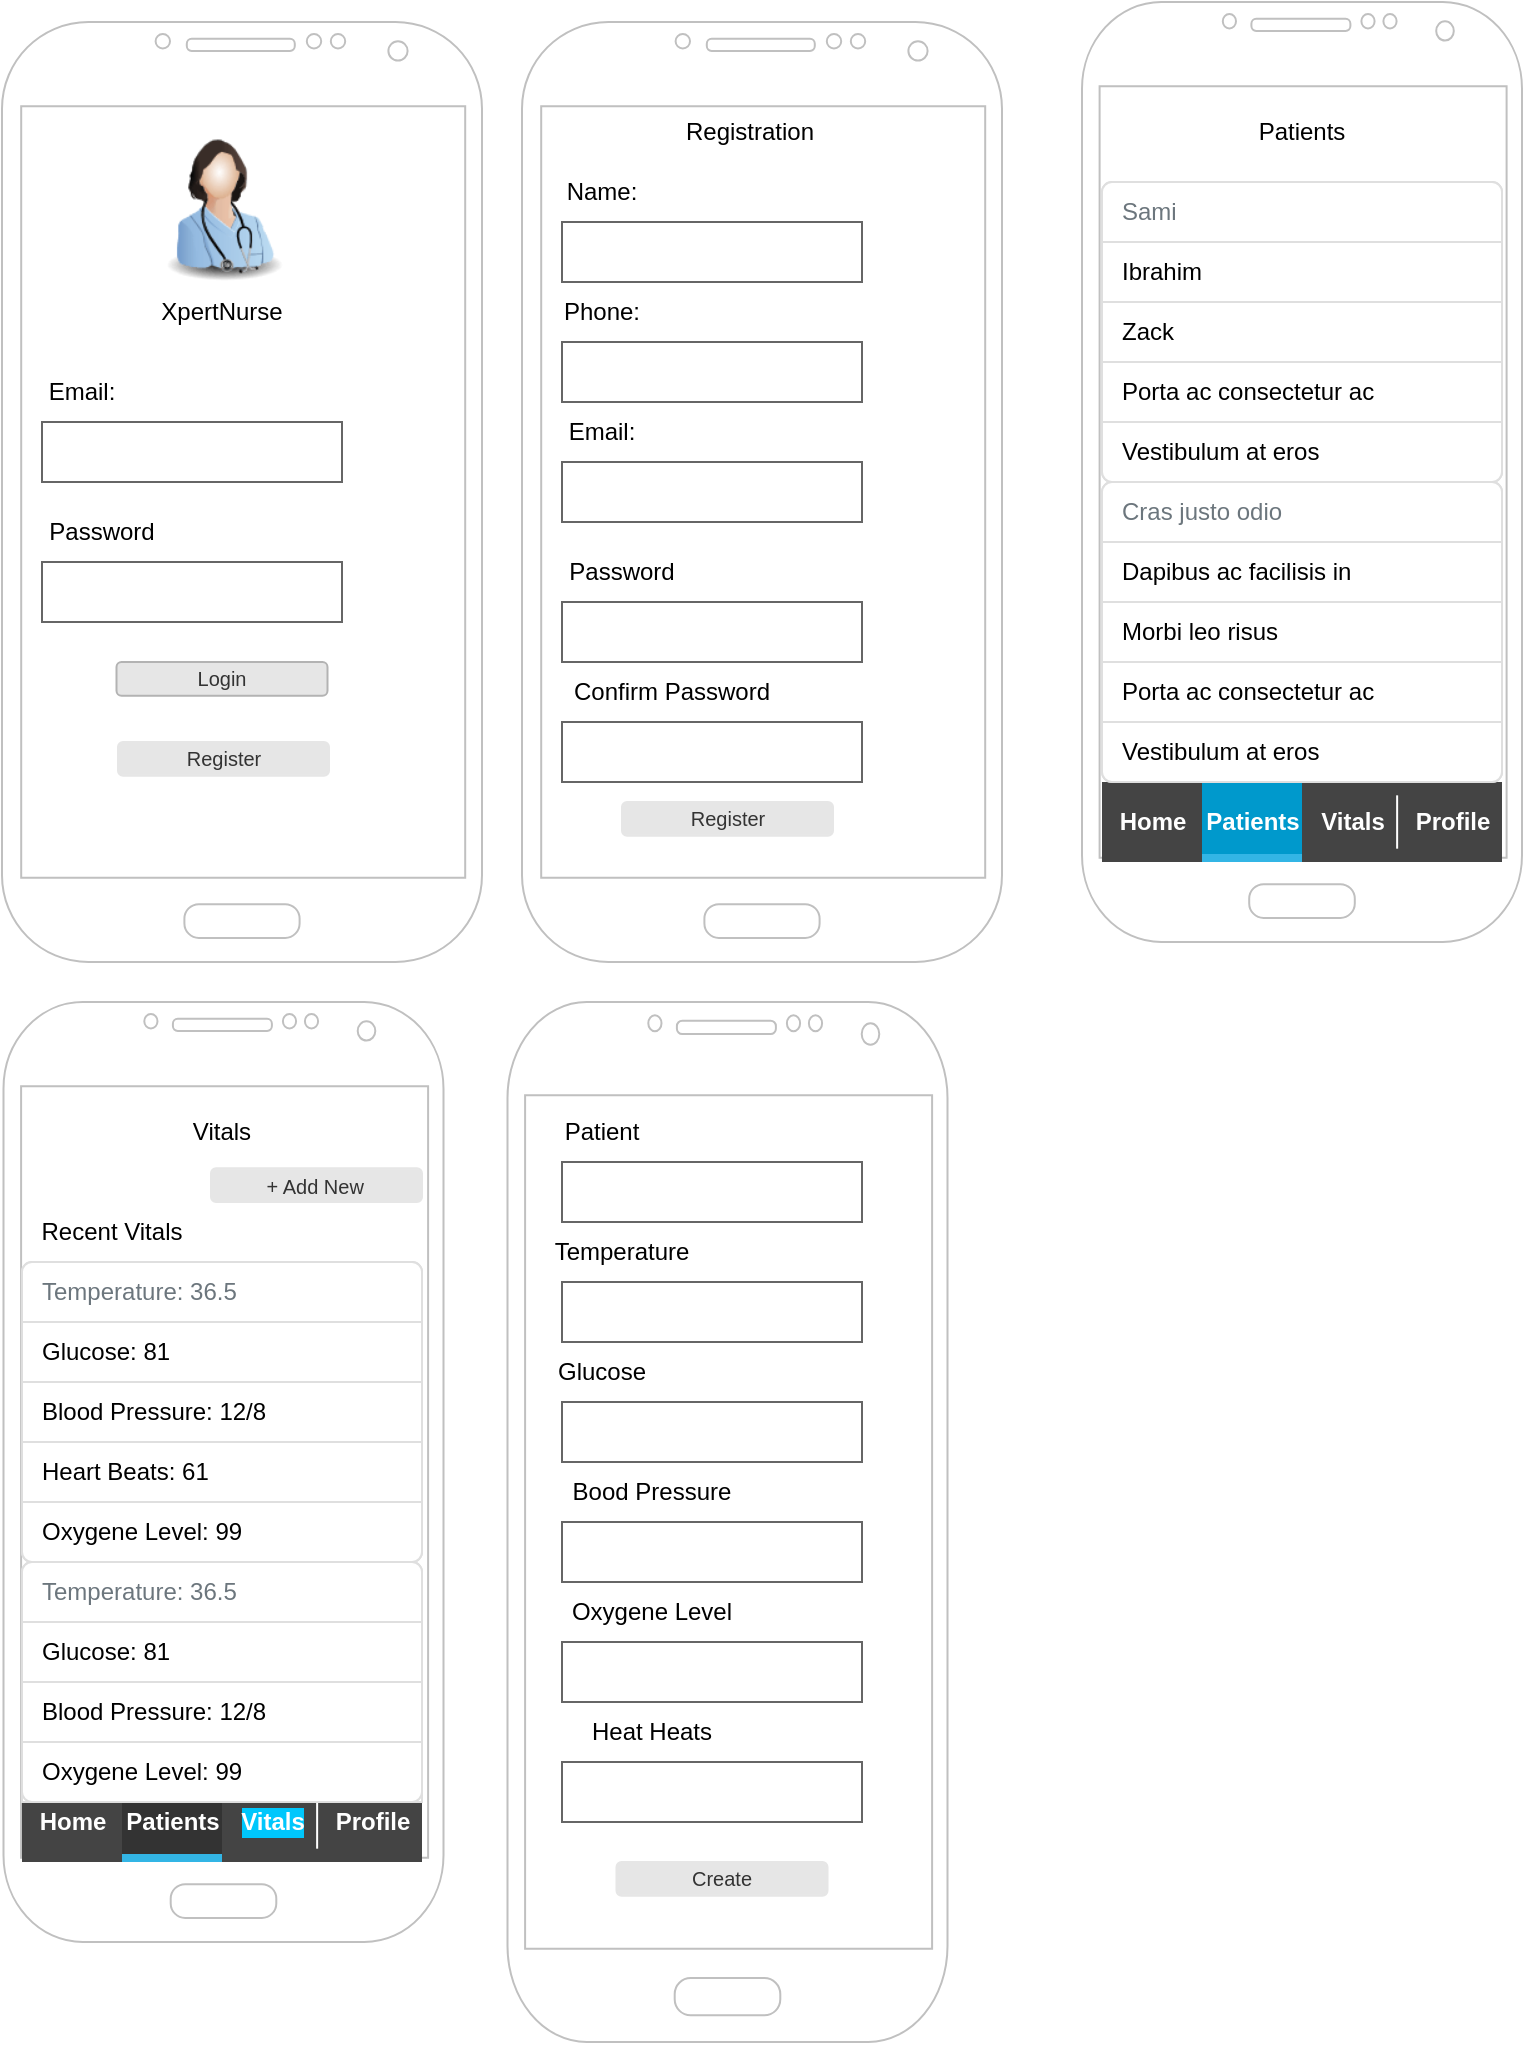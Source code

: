 <mxfile version="24.0.4" type="device">
  <diagram name="Page-1" id="q1nXMa5T7Mitx05jVp5D">
    <mxGraphModel dx="1035" dy="709" grid="1" gridSize="10" guides="1" tooltips="1" connect="1" arrows="1" fold="1" page="1" pageScale="1" pageWidth="827" pageHeight="1169" math="0" shadow="0">
      <root>
        <mxCell id="0" />
        <mxCell id="1" parent="0" />
        <mxCell id="CVJS5NWope7rdpDqkHdL-1" value="" style="verticalLabelPosition=bottom;verticalAlign=top;html=1;shadow=0;dashed=0;strokeWidth=1;shape=mxgraph.android.phone2;strokeColor=#c0c0c0;" vertex="1" parent="1">
          <mxGeometry x="10" y="20" width="240" height="470" as="geometry" />
        </mxCell>
        <mxCell id="CVJS5NWope7rdpDqkHdL-2" value="" style="image;html=1;image=img/lib/clip_art/people/Nurse_Woman_128x128.png" vertex="1" parent="1">
          <mxGeometry x="80" y="70" width="80" height="80" as="geometry" />
        </mxCell>
        <mxCell id="CVJS5NWope7rdpDqkHdL-3" value="XpertNurse" style="text;html=1;align=center;verticalAlign=middle;whiteSpace=wrap;rounded=0;" vertex="1" parent="1">
          <mxGeometry x="90" y="150" width="60" height="30" as="geometry" />
        </mxCell>
        <mxCell id="CVJS5NWope7rdpDqkHdL-6" value="" style="group" vertex="1" connectable="0" parent="1">
          <mxGeometry x="20" y="190" width="160" height="60" as="geometry" />
        </mxCell>
        <mxCell id="CVJS5NWope7rdpDqkHdL-4" value="Email:" style="text;html=1;align=center;verticalAlign=middle;whiteSpace=wrap;rounded=0;" vertex="1" parent="CVJS5NWope7rdpDqkHdL-6">
          <mxGeometry width="60" height="30" as="geometry" />
        </mxCell>
        <mxCell id="CVJS5NWope7rdpDqkHdL-5" value="" style="strokeWidth=1;shadow=0;dashed=0;align=center;html=1;shape=mxgraph.mockup.text.textBox;fontColor=#666666;align=left;fontSize=17;spacingLeft=4;spacingTop=-3;whiteSpace=wrap;strokeColor=#666666;mainText=" vertex="1" parent="CVJS5NWope7rdpDqkHdL-6">
          <mxGeometry x="10" y="30" width="150" height="30" as="geometry" />
        </mxCell>
        <mxCell id="CVJS5NWope7rdpDqkHdL-7" value="" style="group" vertex="1" connectable="0" parent="1">
          <mxGeometry x="20" y="260" width="160" height="60" as="geometry" />
        </mxCell>
        <mxCell id="CVJS5NWope7rdpDqkHdL-8" value="Password" style="text;html=1;align=center;verticalAlign=middle;whiteSpace=wrap;rounded=0;" vertex="1" parent="CVJS5NWope7rdpDqkHdL-7">
          <mxGeometry x="10" width="60" height="30" as="geometry" />
        </mxCell>
        <mxCell id="CVJS5NWope7rdpDqkHdL-9" value="" style="strokeWidth=1;shadow=0;dashed=0;align=center;html=1;shape=mxgraph.mockup.text.textBox;fontColor=#666666;align=left;fontSize=17;spacingLeft=4;spacingTop=-3;whiteSpace=wrap;strokeColor=#666666;mainText=" vertex="1" parent="CVJS5NWope7rdpDqkHdL-7">
          <mxGeometry x="10" y="30" width="150" height="30" as="geometry" />
        </mxCell>
        <mxCell id="CVJS5NWope7rdpDqkHdL-10" value="Login" style="rounded=1;html=1;shadow=0;dashed=0;whiteSpace=wrap;fontSize=10;fillColor=#E6E6E6;align=center;strokeColor=#B3B3B3;fontColor=#333333;" vertex="1" parent="1">
          <mxGeometry x="67.25" y="340" width="105.5" height="16.88" as="geometry" />
        </mxCell>
        <mxCell id="CVJS5NWope7rdpDqkHdL-11" value="Register" style="rounded=1;html=1;shadow=0;dashed=0;whiteSpace=wrap;fontSize=10;fillColor=#E6E6E6;align=center;strokeColor=#E6E6E6;fontColor=#333333;" vertex="1" parent="1">
          <mxGeometry x="68" y="380" width="105.5" height="16.88" as="geometry" />
        </mxCell>
        <mxCell id="CVJS5NWope7rdpDqkHdL-12" value="" style="verticalLabelPosition=bottom;verticalAlign=top;html=1;shadow=0;dashed=0;strokeWidth=1;shape=mxgraph.android.phone2;strokeColor=#c0c0c0;" vertex="1" parent="1">
          <mxGeometry x="270" y="20" width="240" height="470" as="geometry" />
        </mxCell>
        <mxCell id="CVJS5NWope7rdpDqkHdL-13" value="Registration" style="text;html=1;align=center;verticalAlign=middle;whiteSpace=wrap;rounded=0;" vertex="1" parent="1">
          <mxGeometry x="354" y="60" width="60" height="30" as="geometry" />
        </mxCell>
        <mxCell id="CVJS5NWope7rdpDqkHdL-14" value="" style="group" vertex="1" connectable="0" parent="1">
          <mxGeometry x="280" y="90" width="160" height="60" as="geometry" />
        </mxCell>
        <mxCell id="CVJS5NWope7rdpDqkHdL-15" value="Name:" style="text;html=1;align=center;verticalAlign=middle;whiteSpace=wrap;rounded=0;" vertex="1" parent="CVJS5NWope7rdpDqkHdL-14">
          <mxGeometry width="60" height="30" as="geometry" />
        </mxCell>
        <mxCell id="CVJS5NWope7rdpDqkHdL-16" value="" style="strokeWidth=1;shadow=0;dashed=0;align=center;html=1;shape=mxgraph.mockup.text.textBox;fontColor=#666666;align=left;fontSize=17;spacingLeft=4;spacingTop=-3;whiteSpace=wrap;strokeColor=#666666;mainText=" vertex="1" parent="CVJS5NWope7rdpDqkHdL-14">
          <mxGeometry x="10" y="30" width="150" height="30" as="geometry" />
        </mxCell>
        <mxCell id="CVJS5NWope7rdpDqkHdL-17" value="" style="group" vertex="1" connectable="0" parent="1">
          <mxGeometry x="280" y="210" width="160" height="60" as="geometry" />
        </mxCell>
        <mxCell id="CVJS5NWope7rdpDqkHdL-18" value="Email:" style="text;html=1;align=center;verticalAlign=middle;whiteSpace=wrap;rounded=0;" vertex="1" parent="CVJS5NWope7rdpDqkHdL-17">
          <mxGeometry width="60" height="30" as="geometry" />
        </mxCell>
        <mxCell id="CVJS5NWope7rdpDqkHdL-19" value="" style="strokeWidth=1;shadow=0;dashed=0;align=center;html=1;shape=mxgraph.mockup.text.textBox;fontColor=#666666;align=left;fontSize=17;spacingLeft=4;spacingTop=-3;whiteSpace=wrap;strokeColor=#666666;mainText=" vertex="1" parent="CVJS5NWope7rdpDqkHdL-17">
          <mxGeometry x="10" y="30" width="150" height="30" as="geometry" />
        </mxCell>
        <mxCell id="CVJS5NWope7rdpDqkHdL-20" value="" style="group" vertex="1" connectable="0" parent="1">
          <mxGeometry x="280" y="150" width="160" height="60" as="geometry" />
        </mxCell>
        <mxCell id="CVJS5NWope7rdpDqkHdL-21" value="Phone:" style="text;html=1;align=center;verticalAlign=middle;whiteSpace=wrap;rounded=0;" vertex="1" parent="CVJS5NWope7rdpDqkHdL-20">
          <mxGeometry width="60" height="30" as="geometry" />
        </mxCell>
        <mxCell id="CVJS5NWope7rdpDqkHdL-22" value="" style="strokeWidth=1;shadow=0;dashed=0;align=center;html=1;shape=mxgraph.mockup.text.textBox;fontColor=#666666;align=left;fontSize=17;spacingLeft=4;spacingTop=-3;whiteSpace=wrap;strokeColor=#666666;mainText=" vertex="1" parent="CVJS5NWope7rdpDqkHdL-20">
          <mxGeometry x="10" y="30" width="150" height="30" as="geometry" />
        </mxCell>
        <mxCell id="CVJS5NWope7rdpDqkHdL-23" value="" style="group" vertex="1" connectable="0" parent="1">
          <mxGeometry x="280" y="280" width="160" height="60" as="geometry" />
        </mxCell>
        <mxCell id="CVJS5NWope7rdpDqkHdL-24" value="Password" style="text;html=1;align=center;verticalAlign=middle;whiteSpace=wrap;rounded=0;" vertex="1" parent="CVJS5NWope7rdpDqkHdL-23">
          <mxGeometry x="10" width="60" height="30" as="geometry" />
        </mxCell>
        <mxCell id="CVJS5NWope7rdpDqkHdL-25" value="" style="strokeWidth=1;shadow=0;dashed=0;align=center;html=1;shape=mxgraph.mockup.text.textBox;fontColor=#666666;align=left;fontSize=17;spacingLeft=4;spacingTop=-3;whiteSpace=wrap;strokeColor=#666666;mainText=" vertex="1" parent="CVJS5NWope7rdpDqkHdL-23">
          <mxGeometry x="10" y="30" width="150" height="30" as="geometry" />
        </mxCell>
        <mxCell id="CVJS5NWope7rdpDqkHdL-26" value="" style="group" vertex="1" connectable="0" parent="1">
          <mxGeometry x="280" y="340" width="160" height="60" as="geometry" />
        </mxCell>
        <mxCell id="CVJS5NWope7rdpDqkHdL-27" value="Confirm Password" style="text;html=1;align=center;verticalAlign=middle;whiteSpace=wrap;rounded=0;" vertex="1" parent="CVJS5NWope7rdpDqkHdL-26">
          <mxGeometry x="10" width="110" height="30" as="geometry" />
        </mxCell>
        <mxCell id="CVJS5NWope7rdpDqkHdL-28" value="" style="strokeWidth=1;shadow=0;dashed=0;align=center;html=1;shape=mxgraph.mockup.text.textBox;fontColor=#666666;align=left;fontSize=17;spacingLeft=4;spacingTop=-3;whiteSpace=wrap;strokeColor=#666666;mainText=" vertex="1" parent="CVJS5NWope7rdpDqkHdL-26">
          <mxGeometry x="10" y="30" width="150" height="30" as="geometry" />
        </mxCell>
        <mxCell id="CVJS5NWope7rdpDqkHdL-29" value="Register" style="rounded=1;html=1;shadow=0;dashed=0;whiteSpace=wrap;fontSize=10;fillColor=#E6E6E6;align=center;strokeColor=#E6E6E6;fontColor=#333333;" vertex="1" parent="1">
          <mxGeometry x="320" y="410" width="105.5" height="16.88" as="geometry" />
        </mxCell>
        <mxCell id="CVJS5NWope7rdpDqkHdL-30" value="" style="verticalLabelPosition=bottom;verticalAlign=top;html=1;shadow=0;dashed=0;strokeWidth=1;shape=mxgraph.android.phone2;strokeColor=#c0c0c0;" vertex="1" parent="1">
          <mxGeometry x="550" y="10" width="220" height="470" as="geometry" />
        </mxCell>
        <mxCell id="CVJS5NWope7rdpDqkHdL-31" value="" style="strokeWidth=1;html=1;shadow=0;dashed=0;shape=mxgraph.android.rrect;rSize=0;fillColor=#444444;strokeColor=none;" vertex="1" parent="1">
          <mxGeometry x="560" y="400" width="200" height="40" as="geometry" />
        </mxCell>
        <mxCell id="CVJS5NWope7rdpDqkHdL-32" value="Home" style="strokeWidth=1;html=1;shadow=0;dashed=0;shape=mxgraph.android.anchor;fontStyle=1;fontColor=#ffffff;" vertex="1" parent="CVJS5NWope7rdpDqkHdL-31">
          <mxGeometry width="50" height="40" as="geometry" />
        </mxCell>
        <mxCell id="CVJS5NWope7rdpDqkHdL-33" value="Patients" style="strokeWidth=1;html=1;shadow=0;dashed=0;shape=mxgraph.android.rrect;rSize=0;fontStyle=1;fillColor=#0099cc;strokeColor=none;fontColor=#ffffff;" vertex="1" parent="CVJS5NWope7rdpDqkHdL-31">
          <mxGeometry x="50" width="50" height="40" as="geometry" />
        </mxCell>
        <mxCell id="CVJS5NWope7rdpDqkHdL-34" value="" style="strokeWidth=1;html=1;shadow=0;dashed=0;shape=mxgraph.android.rrect;rSize=0;fillColor=#33b5e5;strokeColor=none;" vertex="1" parent="CVJS5NWope7rdpDqkHdL-33">
          <mxGeometry y="36" width="50" height="4" as="geometry" />
        </mxCell>
        <mxCell id="CVJS5NWope7rdpDqkHdL-35" value="Vitals" style="strokeWidth=1;html=1;shadow=0;dashed=0;shape=mxgraph.android.anchor;fontStyle=1;fontColor=#ffffff;" vertex="1" parent="CVJS5NWope7rdpDqkHdL-31">
          <mxGeometry x="100" width="50" height="40" as="geometry" />
        </mxCell>
        <mxCell id="CVJS5NWope7rdpDqkHdL-36" value="Profile" style="strokeWidth=1;html=1;shadow=0;dashed=0;shape=mxgraph.android.anchor;fontStyle=1;fontColor=#ffffff;" vertex="1" parent="CVJS5NWope7rdpDqkHdL-31">
          <mxGeometry x="150" width="50" height="40" as="geometry" />
        </mxCell>
        <mxCell id="CVJS5NWope7rdpDqkHdL-37" value="" style="shape=line;strokeColor=#ffffff;direction=south;" vertex="1" parent="CVJS5NWope7rdpDqkHdL-31">
          <mxGeometry x="142.162" y="6.667" width="10.811" height="26.667" as="geometry" />
        </mxCell>
        <mxCell id="CVJS5NWope7rdpDqkHdL-38" value="" style="html=1;shadow=0;dashed=0;shape=mxgraph.bootstrap.rrect;rSize=5;strokeColor=#DFDFDF;html=1;whiteSpace=wrap;fillColor=#FFFFFF;fontColor=#000000;" vertex="1" parent="1">
          <mxGeometry x="560" y="100" width="200" height="150" as="geometry" />
        </mxCell>
        <mxCell id="CVJS5NWope7rdpDqkHdL-39" value="Sami" style="html=1;shadow=0;dashed=0;shape=mxgraph.bootstrap.topButton;rSize=5;strokeColor=inherit;fillColor=#ffffff;fontColor=#6C767D;perimeter=none;whiteSpace=wrap;resizeWidth=1;align=left;spacing=10;" vertex="1" parent="CVJS5NWope7rdpDqkHdL-38">
          <mxGeometry width="200" height="30" relative="1" as="geometry" />
        </mxCell>
        <mxCell id="CVJS5NWope7rdpDqkHdL-40" value="Ibrahim" style="strokeColor=inherit;fillColor=inherit;gradientColor=inherit;fontColor=inherit;html=1;shadow=0;dashed=0;perimeter=none;whiteSpace=wrap;resizeWidth=1;align=left;spacing=10;" vertex="1" parent="CVJS5NWope7rdpDqkHdL-38">
          <mxGeometry width="200" height="30" relative="1" as="geometry">
            <mxPoint y="30" as="offset" />
          </mxGeometry>
        </mxCell>
        <mxCell id="CVJS5NWope7rdpDqkHdL-41" value="Zack" style="strokeColor=inherit;fillColor=inherit;gradientColor=inherit;fontColor=inherit;html=1;shadow=0;dashed=0;perimeter=none;whiteSpace=wrap;resizeWidth=1;align=left;spacing=10;" vertex="1" parent="CVJS5NWope7rdpDqkHdL-38">
          <mxGeometry width="200" height="30" relative="1" as="geometry">
            <mxPoint y="60" as="offset" />
          </mxGeometry>
        </mxCell>
        <mxCell id="CVJS5NWope7rdpDqkHdL-42" value="Porta ac consectetur ac" style="strokeColor=inherit;fillColor=inherit;gradientColor=inherit;fontColor=inherit;html=1;shadow=0;dashed=0;perimeter=none;whiteSpace=wrap;resizeWidth=1;align=left;spacing=10;" vertex="1" parent="CVJS5NWope7rdpDqkHdL-38">
          <mxGeometry width="200" height="30" relative="1" as="geometry">
            <mxPoint y="90" as="offset" />
          </mxGeometry>
        </mxCell>
        <mxCell id="CVJS5NWope7rdpDqkHdL-43" value="Vestibulum at eros" style="strokeColor=inherit;fillColor=inherit;gradientColor=inherit;fontColor=inherit;html=1;shadow=0;dashed=0;shape=mxgraph.bootstrap.bottomButton;rSize=5;perimeter=none;whiteSpace=wrap;resizeWidth=1;resizeHeight=0;align=left;spacing=10;" vertex="1" parent="CVJS5NWope7rdpDqkHdL-38">
          <mxGeometry y="1" width="200" height="30" relative="1" as="geometry">
            <mxPoint y="-30" as="offset" />
          </mxGeometry>
        </mxCell>
        <mxCell id="CVJS5NWope7rdpDqkHdL-44" value="" style="html=1;shadow=0;dashed=0;shape=mxgraph.bootstrap.rrect;rSize=5;strokeColor=#DFDFDF;html=1;whiteSpace=wrap;fillColor=#FFFFFF;fontColor=#000000;" vertex="1" parent="1">
          <mxGeometry x="560" y="250" width="200" height="150" as="geometry" />
        </mxCell>
        <mxCell id="CVJS5NWope7rdpDqkHdL-45" value="Cras justo odio" style="html=1;shadow=0;dashed=0;shape=mxgraph.bootstrap.topButton;rSize=5;strokeColor=inherit;fillColor=#ffffff;fontColor=#6C767D;perimeter=none;whiteSpace=wrap;resizeWidth=1;align=left;spacing=10;" vertex="1" parent="CVJS5NWope7rdpDqkHdL-44">
          <mxGeometry width="200" height="30" relative="1" as="geometry" />
        </mxCell>
        <mxCell id="CVJS5NWope7rdpDqkHdL-46" value="Dapibus ac facilisis in" style="strokeColor=inherit;fillColor=inherit;gradientColor=inherit;fontColor=inherit;html=1;shadow=0;dashed=0;perimeter=none;whiteSpace=wrap;resizeWidth=1;align=left;spacing=10;" vertex="1" parent="CVJS5NWope7rdpDqkHdL-44">
          <mxGeometry width="200" height="30" relative="1" as="geometry">
            <mxPoint y="30" as="offset" />
          </mxGeometry>
        </mxCell>
        <mxCell id="CVJS5NWope7rdpDqkHdL-47" value="Morbi leo risus" style="strokeColor=inherit;fillColor=inherit;gradientColor=inherit;fontColor=inherit;html=1;shadow=0;dashed=0;perimeter=none;whiteSpace=wrap;resizeWidth=1;align=left;spacing=10;" vertex="1" parent="CVJS5NWope7rdpDqkHdL-44">
          <mxGeometry width="200" height="30" relative="1" as="geometry">
            <mxPoint y="60" as="offset" />
          </mxGeometry>
        </mxCell>
        <mxCell id="CVJS5NWope7rdpDqkHdL-48" value="Porta ac consectetur ac" style="strokeColor=inherit;fillColor=inherit;gradientColor=inherit;fontColor=inherit;html=1;shadow=0;dashed=0;perimeter=none;whiteSpace=wrap;resizeWidth=1;align=left;spacing=10;" vertex="1" parent="CVJS5NWope7rdpDqkHdL-44">
          <mxGeometry width="200" height="30" relative="1" as="geometry">
            <mxPoint y="90" as="offset" />
          </mxGeometry>
        </mxCell>
        <mxCell id="CVJS5NWope7rdpDqkHdL-49" value="Vestibulum at eros" style="strokeColor=inherit;fillColor=inherit;gradientColor=inherit;fontColor=inherit;html=1;shadow=0;dashed=0;shape=mxgraph.bootstrap.bottomButton;rSize=5;perimeter=none;whiteSpace=wrap;resizeWidth=1;resizeHeight=0;align=left;spacing=10;" vertex="1" parent="CVJS5NWope7rdpDqkHdL-44">
          <mxGeometry y="1" width="200" height="30" relative="1" as="geometry">
            <mxPoint y="-30" as="offset" />
          </mxGeometry>
        </mxCell>
        <mxCell id="CVJS5NWope7rdpDqkHdL-50" value="Patients" style="text;html=1;align=center;verticalAlign=middle;whiteSpace=wrap;rounded=0;" vertex="1" parent="1">
          <mxGeometry x="630" y="60" width="60" height="30" as="geometry" />
        </mxCell>
        <mxCell id="CVJS5NWope7rdpDqkHdL-51" value="" style="verticalLabelPosition=bottom;verticalAlign=top;html=1;shadow=0;dashed=0;strokeWidth=1;shape=mxgraph.android.phone2;strokeColor=#c0c0c0;" vertex="1" parent="1">
          <mxGeometry x="10.75" y="510" width="220" height="470" as="geometry" />
        </mxCell>
        <mxCell id="CVJS5NWope7rdpDqkHdL-52" value="" style="strokeWidth=1;html=1;shadow=0;dashed=0;shape=mxgraph.android.rrect;rSize=0;fillColor=#444444;strokeColor=none;" vertex="1" parent="1">
          <mxGeometry x="20" y="900" width="200" height="40" as="geometry" />
        </mxCell>
        <mxCell id="CVJS5NWope7rdpDqkHdL-53" value="Home" style="strokeWidth=1;html=1;shadow=0;dashed=0;shape=mxgraph.android.anchor;fontStyle=1;fontColor=#ffffff;" vertex="1" parent="CVJS5NWope7rdpDqkHdL-52">
          <mxGeometry width="50" height="40" as="geometry" />
        </mxCell>
        <mxCell id="CVJS5NWope7rdpDqkHdL-54" value="Patients" style="strokeWidth=1;html=1;shadow=0;dashed=0;shape=mxgraph.android.rrect;rSize=0;fontStyle=1;fillColor=#333333;strokeColor=none;fontColor=#ffffff;" vertex="1" parent="CVJS5NWope7rdpDqkHdL-52">
          <mxGeometry x="50" width="50" height="40" as="geometry" />
        </mxCell>
        <mxCell id="CVJS5NWope7rdpDqkHdL-55" value="" style="strokeWidth=1;html=1;shadow=0;dashed=0;shape=mxgraph.android.rrect;rSize=0;fillColor=#33b5e5;strokeColor=none;" vertex="1" parent="CVJS5NWope7rdpDqkHdL-54">
          <mxGeometry y="36" width="50" height="4" as="geometry" />
        </mxCell>
        <mxCell id="CVJS5NWope7rdpDqkHdL-56" value="Vitals" style="strokeWidth=1;html=1;shadow=0;dashed=0;shape=mxgraph.android.anchor;fontStyle=1;fontColor=#ffffff;fillColor=#00c7fc;gradientColor=#00c7fc;labelBackgroundColor=#00c7fc;" vertex="1" parent="CVJS5NWope7rdpDqkHdL-52">
          <mxGeometry x="100" width="50" height="40" as="geometry" />
        </mxCell>
        <mxCell id="CVJS5NWope7rdpDqkHdL-57" value="Profile" style="strokeWidth=1;html=1;shadow=0;dashed=0;shape=mxgraph.android.anchor;fontStyle=1;fontColor=#ffffff;" vertex="1" parent="CVJS5NWope7rdpDqkHdL-52">
          <mxGeometry x="150" width="50" height="40" as="geometry" />
        </mxCell>
        <mxCell id="CVJS5NWope7rdpDqkHdL-58" value="" style="shape=line;strokeColor=#ffffff;direction=south;" vertex="1" parent="CVJS5NWope7rdpDqkHdL-52">
          <mxGeometry x="142.162" y="6.667" width="10.811" height="26.667" as="geometry" />
        </mxCell>
        <mxCell id="CVJS5NWope7rdpDqkHdL-59" value="Vitals" style="text;html=1;align=center;verticalAlign=middle;whiteSpace=wrap;rounded=0;" vertex="1" parent="1">
          <mxGeometry x="90" y="560" width="60" height="30" as="geometry" />
        </mxCell>
        <mxCell id="CVJS5NWope7rdpDqkHdL-60" value="" style="html=1;shadow=0;dashed=0;shape=mxgraph.bootstrap.rrect;rSize=5;strokeColor=#DFDFDF;html=1;whiteSpace=wrap;fillColor=#FFFFFF;fontColor=#000000;" vertex="1" parent="1">
          <mxGeometry x="20" y="640" width="200" height="150" as="geometry" />
        </mxCell>
        <mxCell id="CVJS5NWope7rdpDqkHdL-61" value="Temperature: 36.5" style="html=1;shadow=0;dashed=0;shape=mxgraph.bootstrap.topButton;rSize=5;strokeColor=inherit;fillColor=#ffffff;fontColor=#6C767D;perimeter=none;whiteSpace=wrap;resizeWidth=1;align=left;spacing=10;" vertex="1" parent="CVJS5NWope7rdpDqkHdL-60">
          <mxGeometry width="200" height="30" relative="1" as="geometry" />
        </mxCell>
        <mxCell id="CVJS5NWope7rdpDqkHdL-62" value="Glucose: 81" style="strokeColor=inherit;fillColor=inherit;gradientColor=inherit;fontColor=inherit;html=1;shadow=0;dashed=0;perimeter=none;whiteSpace=wrap;resizeWidth=1;align=left;spacing=10;" vertex="1" parent="CVJS5NWope7rdpDqkHdL-60">
          <mxGeometry width="200" height="30" relative="1" as="geometry">
            <mxPoint y="30" as="offset" />
          </mxGeometry>
        </mxCell>
        <mxCell id="CVJS5NWope7rdpDqkHdL-63" value="Blood Pressure: 12/8" style="strokeColor=inherit;fillColor=inherit;gradientColor=inherit;fontColor=inherit;html=1;shadow=0;dashed=0;perimeter=none;whiteSpace=wrap;resizeWidth=1;align=left;spacing=10;" vertex="1" parent="CVJS5NWope7rdpDqkHdL-60">
          <mxGeometry width="200" height="30" relative="1" as="geometry">
            <mxPoint y="60" as="offset" />
          </mxGeometry>
        </mxCell>
        <mxCell id="CVJS5NWope7rdpDqkHdL-64" value="Heart Beats: 61" style="strokeColor=inherit;fillColor=inherit;gradientColor=inherit;fontColor=inherit;html=1;shadow=0;dashed=0;perimeter=none;whiteSpace=wrap;resizeWidth=1;align=left;spacing=10;" vertex="1" parent="CVJS5NWope7rdpDqkHdL-60">
          <mxGeometry width="200" height="30" relative="1" as="geometry">
            <mxPoint y="90" as="offset" />
          </mxGeometry>
        </mxCell>
        <mxCell id="CVJS5NWope7rdpDqkHdL-65" value="Oxygene Level: 99" style="strokeColor=inherit;fillColor=inherit;gradientColor=inherit;fontColor=inherit;html=1;shadow=0;dashed=0;shape=mxgraph.bootstrap.bottomButton;rSize=5;perimeter=none;whiteSpace=wrap;resizeWidth=1;resizeHeight=0;align=left;spacing=10;" vertex="1" parent="CVJS5NWope7rdpDqkHdL-60">
          <mxGeometry y="1" width="200" height="30" relative="1" as="geometry">
            <mxPoint y="-30" as="offset" />
          </mxGeometry>
        </mxCell>
        <mxCell id="CVJS5NWope7rdpDqkHdL-66" value="Recent Vitals" style="text;html=1;align=center;verticalAlign=middle;whiteSpace=wrap;rounded=0;" vertex="1" parent="1">
          <mxGeometry x="20" y="610" width="90" height="30" as="geometry" />
        </mxCell>
        <mxCell id="CVJS5NWope7rdpDqkHdL-67" value="" style="html=1;shadow=0;dashed=0;shape=mxgraph.bootstrap.rrect;rSize=5;strokeColor=#DFDFDF;html=1;whiteSpace=wrap;fillColor=#FFFFFF;fontColor=#000000;" vertex="1" parent="1">
          <mxGeometry x="20" y="790" width="200" height="120" as="geometry" />
        </mxCell>
        <mxCell id="CVJS5NWope7rdpDqkHdL-68" value="Temperature: 36.5" style="html=1;shadow=0;dashed=0;shape=mxgraph.bootstrap.topButton;rSize=5;strokeColor=inherit;fillColor=#ffffff;fontColor=#6C767D;perimeter=none;whiteSpace=wrap;resizeWidth=1;align=left;spacing=10;" vertex="1" parent="CVJS5NWope7rdpDqkHdL-67">
          <mxGeometry width="200" height="30" relative="1" as="geometry" />
        </mxCell>
        <mxCell id="CVJS5NWope7rdpDqkHdL-69" value="Glucose: 81" style="strokeColor=inherit;fillColor=inherit;gradientColor=inherit;fontColor=inherit;html=1;shadow=0;dashed=0;perimeter=none;whiteSpace=wrap;resizeWidth=1;align=left;spacing=10;" vertex="1" parent="CVJS5NWope7rdpDqkHdL-67">
          <mxGeometry width="200" height="30" relative="1" as="geometry">
            <mxPoint y="30" as="offset" />
          </mxGeometry>
        </mxCell>
        <mxCell id="CVJS5NWope7rdpDqkHdL-70" value="Blood Pressure: 12/8" style="strokeColor=inherit;fillColor=inherit;gradientColor=inherit;fontColor=inherit;html=1;shadow=0;dashed=0;perimeter=none;whiteSpace=wrap;resizeWidth=1;align=left;spacing=10;" vertex="1" parent="CVJS5NWope7rdpDqkHdL-67">
          <mxGeometry width="200" height="30" relative="1" as="geometry">
            <mxPoint y="60" as="offset" />
          </mxGeometry>
        </mxCell>
        <mxCell id="CVJS5NWope7rdpDqkHdL-71" value="Heart Beats: 61" style="strokeColor=inherit;fillColor=inherit;gradientColor=inherit;fontColor=inherit;html=1;shadow=0;dashed=0;perimeter=none;whiteSpace=wrap;resizeWidth=1;align=left;spacing=10;" vertex="1" parent="CVJS5NWope7rdpDqkHdL-67">
          <mxGeometry width="200" height="30" relative="1" as="geometry">
            <mxPoint y="90" as="offset" />
          </mxGeometry>
        </mxCell>
        <mxCell id="CVJS5NWope7rdpDqkHdL-72" value="Oxygene Level: 99" style="strokeColor=inherit;fillColor=inherit;gradientColor=inherit;fontColor=inherit;html=1;shadow=0;dashed=0;shape=mxgraph.bootstrap.bottomButton;rSize=5;perimeter=none;whiteSpace=wrap;resizeWidth=1;resizeHeight=0;align=left;spacing=10;" vertex="1" parent="CVJS5NWope7rdpDqkHdL-67">
          <mxGeometry y="1" width="200" height="30" relative="1" as="geometry">
            <mxPoint y="-30" as="offset" />
          </mxGeometry>
        </mxCell>
        <mxCell id="CVJS5NWope7rdpDqkHdL-73" value="+ Add New&amp;nbsp;" style="rounded=1;html=1;shadow=0;dashed=0;whiteSpace=wrap;fontSize=10;fillColor=#E6E6E6;align=center;strokeColor=#E6E6E6;fontColor=#333333;" vertex="1" parent="1">
          <mxGeometry x="114.5" y="593.12" width="105.5" height="16.88" as="geometry" />
        </mxCell>
        <mxCell id="CVJS5NWope7rdpDqkHdL-74" value="" style="verticalLabelPosition=bottom;verticalAlign=top;html=1;shadow=0;dashed=0;strokeWidth=1;shape=mxgraph.android.phone2;strokeColor=#c0c0c0;" vertex="1" parent="1">
          <mxGeometry x="262.75" y="510" width="220" height="520" as="geometry" />
        </mxCell>
        <mxCell id="CVJS5NWope7rdpDqkHdL-75" value="" style="group" vertex="1" connectable="0" parent="1">
          <mxGeometry x="280" y="560" width="160" height="60" as="geometry" />
        </mxCell>
        <mxCell id="CVJS5NWope7rdpDqkHdL-76" value="Patient" style="text;html=1;align=center;verticalAlign=middle;whiteSpace=wrap;rounded=0;" vertex="1" parent="CVJS5NWope7rdpDqkHdL-75">
          <mxGeometry width="60" height="30" as="geometry" />
        </mxCell>
        <mxCell id="CVJS5NWope7rdpDqkHdL-77" value="" style="strokeWidth=1;shadow=0;dashed=0;align=center;html=1;shape=mxgraph.mockup.text.textBox;fontColor=#666666;align=left;fontSize=17;spacingLeft=4;spacingTop=-3;whiteSpace=wrap;strokeColor=#666666;mainText=" vertex="1" parent="CVJS5NWope7rdpDqkHdL-75">
          <mxGeometry x="10" y="30" width="150" height="30" as="geometry" />
        </mxCell>
        <mxCell id="CVJS5NWope7rdpDqkHdL-78" value="" style="group" vertex="1" connectable="0" parent="1">
          <mxGeometry x="280" y="620" width="160" height="60" as="geometry" />
        </mxCell>
        <mxCell id="CVJS5NWope7rdpDqkHdL-79" value="Temperature" style="text;html=1;align=center;verticalAlign=middle;whiteSpace=wrap;rounded=0;" vertex="1" parent="CVJS5NWope7rdpDqkHdL-78">
          <mxGeometry x="10" width="60" height="30" as="geometry" />
        </mxCell>
        <mxCell id="CVJS5NWope7rdpDqkHdL-80" value="" style="strokeWidth=1;shadow=0;dashed=0;align=center;html=1;shape=mxgraph.mockup.text.textBox;fontColor=#666666;align=left;fontSize=17;spacingLeft=4;spacingTop=-3;whiteSpace=wrap;strokeColor=#666666;mainText=" vertex="1" parent="CVJS5NWope7rdpDqkHdL-78">
          <mxGeometry x="10" y="30" width="150" height="30" as="geometry" />
        </mxCell>
        <mxCell id="CVJS5NWope7rdpDqkHdL-81" value="" style="group" vertex="1" connectable="0" parent="1">
          <mxGeometry x="280" y="680" width="160" height="60" as="geometry" />
        </mxCell>
        <mxCell id="CVJS5NWope7rdpDqkHdL-82" value="Glucose" style="text;html=1;align=center;verticalAlign=middle;whiteSpace=wrap;rounded=0;" vertex="1" parent="CVJS5NWope7rdpDqkHdL-81">
          <mxGeometry width="60" height="30" as="geometry" />
        </mxCell>
        <mxCell id="CVJS5NWope7rdpDqkHdL-83" value="" style="strokeWidth=1;shadow=0;dashed=0;align=center;html=1;shape=mxgraph.mockup.text.textBox;fontColor=#666666;align=left;fontSize=17;spacingLeft=4;spacingTop=-3;whiteSpace=wrap;strokeColor=#666666;mainText=" vertex="1" parent="CVJS5NWope7rdpDqkHdL-81">
          <mxGeometry x="10" y="30" width="150" height="30" as="geometry" />
        </mxCell>
        <mxCell id="CVJS5NWope7rdpDqkHdL-84" value="" style="group" vertex="1" connectable="0" parent="1">
          <mxGeometry x="290" y="740" width="160" height="60" as="geometry" />
        </mxCell>
        <mxCell id="CVJS5NWope7rdpDqkHdL-85" value="Bood Pressure" style="text;html=1;align=center;verticalAlign=middle;whiteSpace=wrap;rounded=0;" vertex="1" parent="CVJS5NWope7rdpDqkHdL-84">
          <mxGeometry x="-10" width="110" height="30" as="geometry" />
        </mxCell>
        <mxCell id="CVJS5NWope7rdpDqkHdL-86" value="" style="strokeWidth=1;shadow=0;dashed=0;align=center;html=1;shape=mxgraph.mockup.text.textBox;fontColor=#666666;align=left;fontSize=17;spacingLeft=4;spacingTop=-3;whiteSpace=wrap;strokeColor=#666666;mainText=" vertex="1" parent="CVJS5NWope7rdpDqkHdL-84">
          <mxGeometry y="30" width="150" height="30" as="geometry" />
        </mxCell>
        <mxCell id="CVJS5NWope7rdpDqkHdL-87" value="" style="group" vertex="1" connectable="0" parent="1">
          <mxGeometry x="290" y="800" width="160" height="60" as="geometry" />
        </mxCell>
        <mxCell id="CVJS5NWope7rdpDqkHdL-88" value="Oxygene Level" style="text;html=1;align=center;verticalAlign=middle;whiteSpace=wrap;rounded=0;" vertex="1" parent="CVJS5NWope7rdpDqkHdL-87">
          <mxGeometry width="90" height="30" as="geometry" />
        </mxCell>
        <mxCell id="CVJS5NWope7rdpDqkHdL-89" value="" style="strokeWidth=1;shadow=0;dashed=0;align=center;html=1;shape=mxgraph.mockup.text.textBox;fontColor=#666666;align=left;fontSize=17;spacingLeft=4;spacingTop=-3;whiteSpace=wrap;strokeColor=#666666;mainText=" vertex="1" parent="CVJS5NWope7rdpDqkHdL-87">
          <mxGeometry y="30" width="150" height="30" as="geometry" />
        </mxCell>
        <mxCell id="CVJS5NWope7rdpDqkHdL-91" value="" style="group" vertex="1" connectable="0" parent="1">
          <mxGeometry x="290" y="860" width="160" height="60" as="geometry" />
        </mxCell>
        <mxCell id="CVJS5NWope7rdpDqkHdL-92" value="Heat Heats" style="text;html=1;align=center;verticalAlign=middle;whiteSpace=wrap;rounded=0;" vertex="1" parent="CVJS5NWope7rdpDqkHdL-91">
          <mxGeometry width="90" height="30" as="geometry" />
        </mxCell>
        <mxCell id="CVJS5NWope7rdpDqkHdL-93" value="" style="strokeWidth=1;shadow=0;dashed=0;align=center;html=1;shape=mxgraph.mockup.text.textBox;fontColor=#666666;align=left;fontSize=17;spacingLeft=4;spacingTop=-3;whiteSpace=wrap;strokeColor=#666666;mainText=" vertex="1" parent="CVJS5NWope7rdpDqkHdL-91">
          <mxGeometry y="30" width="150" height="30" as="geometry" />
        </mxCell>
        <mxCell id="CVJS5NWope7rdpDqkHdL-94" value="Create" style="rounded=1;html=1;shadow=0;dashed=0;whiteSpace=wrap;fontSize=10;fillColor=#E6E6E6;align=center;strokeColor=#E6E6E6;fontColor=#333333;" vertex="1" parent="1">
          <mxGeometry x="317.25" y="940" width="105.5" height="16.88" as="geometry" />
        </mxCell>
      </root>
    </mxGraphModel>
  </diagram>
</mxfile>
